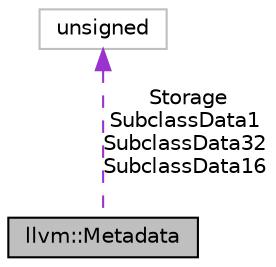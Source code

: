 digraph "llvm::Metadata"
{
 // LATEX_PDF_SIZE
  bgcolor="transparent";
  edge [fontname="Helvetica",fontsize="10",labelfontname="Helvetica",labelfontsize="10"];
  node [fontname="Helvetica",fontsize="10",shape=record];
  Node1 [label="llvm::Metadata",height=0.2,width=0.4,color="black", fillcolor="grey75", style="filled", fontcolor="black",tooltip="Root of the metadata hierarchy."];
  Node2 -> Node1 [dir="back",color="darkorchid3",fontsize="10",style="dashed",label=" Storage\nSubclassData1\nSubclassData32\nSubclassData16" ,fontname="Helvetica"];
  Node2 [label="unsigned",height=0.2,width=0.4,color="grey75",tooltip=" "];
}

